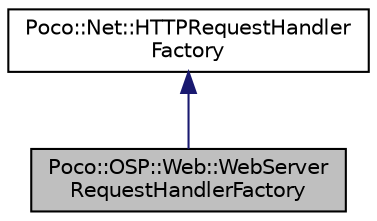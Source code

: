 digraph "Poco::OSP::Web::WebServerRequestHandlerFactory"
{
 // LATEX_PDF_SIZE
  edge [fontname="Helvetica",fontsize="10",labelfontname="Helvetica",labelfontsize="10"];
  node [fontname="Helvetica",fontsize="10",shape=record];
  Node1 [label="Poco::OSP::Web::WebServer\lRequestHandlerFactory",height=0.2,width=0.4,color="black", fillcolor="grey75", style="filled", fontcolor="black",tooltip="The factory for WebServerRequestHandler objects."];
  Node2 -> Node1 [dir="back",color="midnightblue",fontsize="10",style="solid"];
  Node2 [label="Poco::Net::HTTPRequestHandler\lFactory",height=0.2,width=0.4,color="black", fillcolor="white", style="filled",URL="$classPoco_1_1Net_1_1HTTPRequestHandlerFactory.html",tooltip=" "];
}
